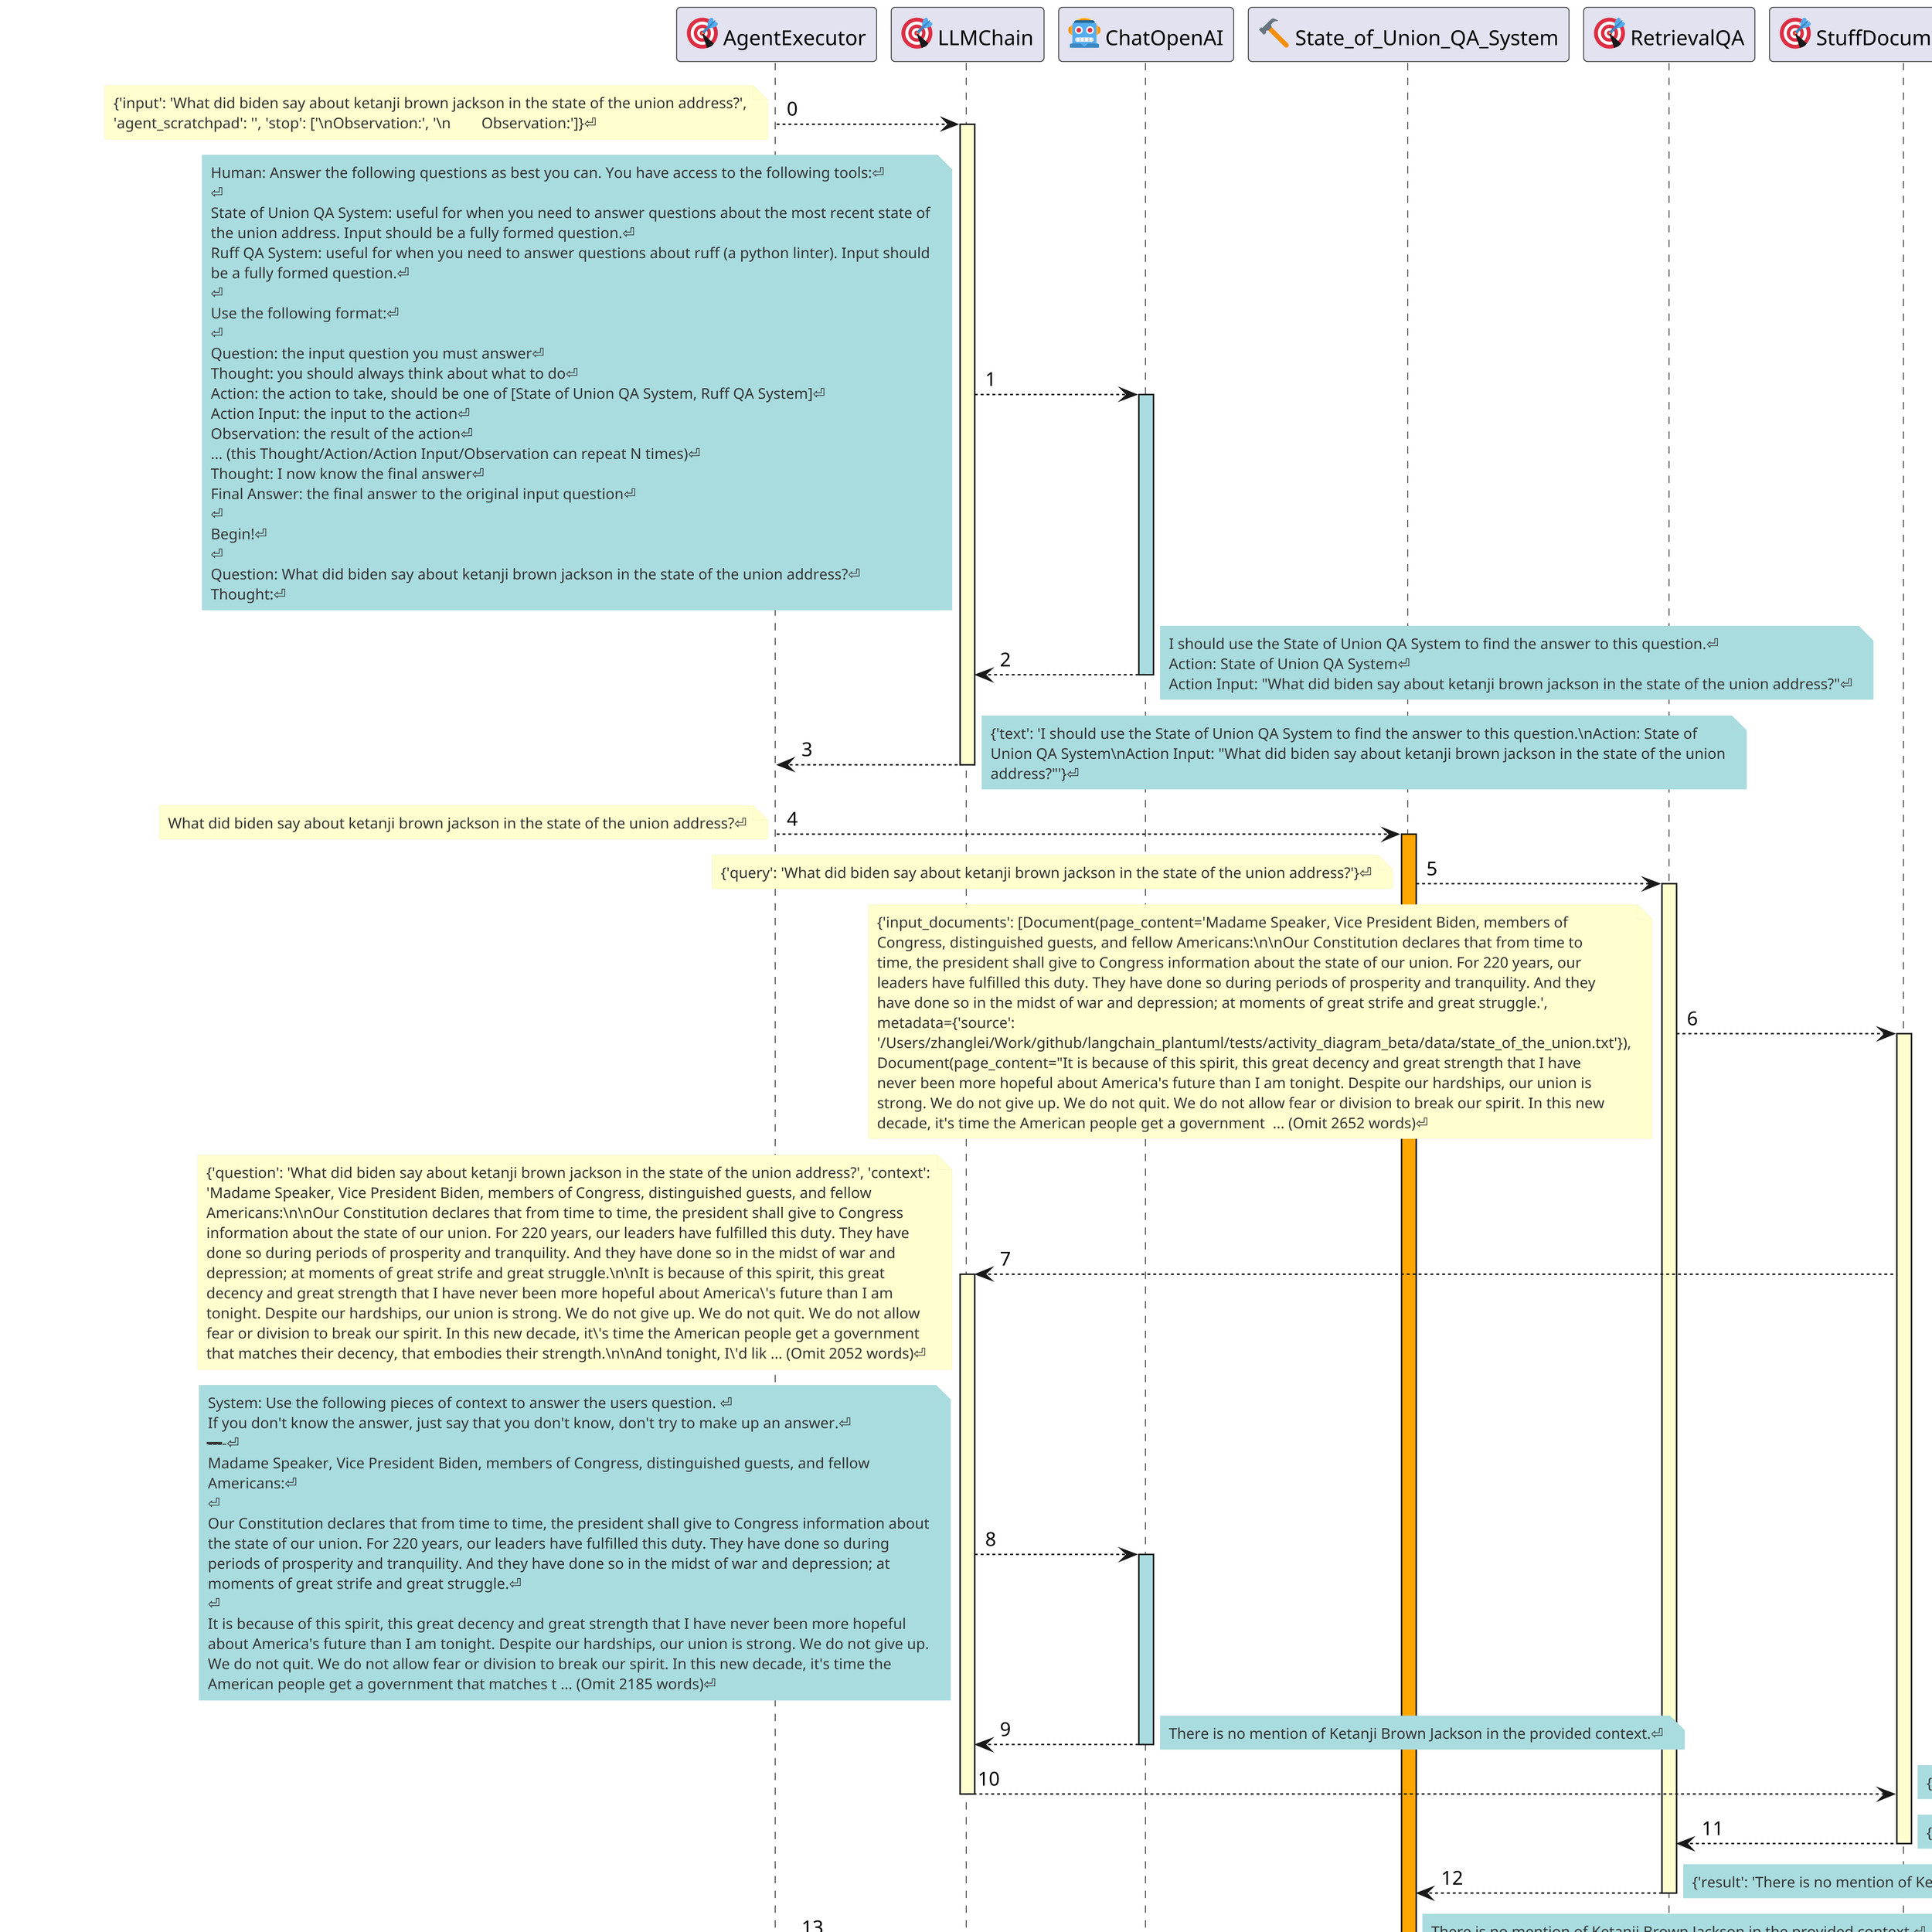 @startuml
skinparam dpi 300
skinparam wrapWidth 500
skinparam shadowing false
skinparam noteFontName Arial
skinparam noteFontSize 10
skinparam noteBackgroundColor #ECECEC
skinparam noteBorderColor #C0C0C0
skinparam noteFontColor #333333
skinparam noteBorderThickness 0
skinparam noteShadowing false
skinparam noteArrow none
participant "<:1f3af:> AgentExecutor" as AgentExecutor
participant "<:1f3af:> LLMChain" as LLMChain
participant "<:1f916:> ChatOpenAI" as ChatOpenAI
participant "<:1f528:> State_of_Union_QA_System" as State_of_Union_QA_System
participant "<:1f3af:> RetrievalQA" as RetrievalQA
participant "<:1f3af:> StuffDocumentsChain" as StuffDocumentsChain
participant "<:1f528:> Ruff_QA_System" as Ruff_QA_System
"AgentExecutor" --> "LLMChain": 0
activate "LLMChain" #FEFECE
note left #FEFECE
{'input': 'What did biden say about ketanji brown jackson in the state of the union address?', 'agent_scratchpad': '', 'stop': ['\nObservation:', '\n\tObservation:']}⏎
end note
"LLMChain" --> "ChatOpenAI": 1
activate "ChatOpenAI" #A9DCDF
note left #A9DCDF
Human: Answer the following questions as best you can. You have access to the following tools:⏎
⏎
State of Union QA System: useful for when you need to answer questions about the most recent state of the union address. Input should be a fully formed question.⏎
Ruff QA System: useful for when you need to answer questions about ruff (a python linter). Input should be a fully formed question.⏎
⏎
Use the following format:⏎
⏎
Question: the input question you must answer⏎
Thought: you should always think about what to do⏎
Action: the action to take, should be one of [State of Union QA System, Ruff QA System]⏎
Action Input: the input to the action⏎
Observation: the result of the action⏎
... (this Thought/Action/Action Input/Observation can repeat N times)⏎
Thought: I now know the final answer⏎
Final Answer: the final answer to the original input question⏎
⏎
Begin!⏎
⏎
Question: What did biden say about ketanji brown jackson in the state of the union address?⏎
Thought:⏎
end note
"ChatOpenAI" --> "LLMChain": 2
deactivate "ChatOpenAI"
note right #A9DCDF
I should use the State of Union QA System to find the answer to this question.⏎
Action: State of Union QA System⏎
Action Input: "What did biden say about ketanji brown jackson in the state of the union address?"⏎
end note
"LLMChain" --> "AgentExecutor": 3
deactivate "LLMChain"
note right #A9DCDF
{'text': 'I should use the State of Union QA System to find the answer to this question.\nAction: State of Union QA System\nAction Input: "What did biden say about ketanji brown jackson in the state of the union address?"'}⏎
end note
"AgentExecutor" --> "State_of_Union_QA_System": 4
activate "State_of_Union_QA_System" #orange
note left #FEFECE
What did biden say about ketanji brown jackson in the state of the union address?⏎
end note
"State_of_Union_QA_System" --> "RetrievalQA": 5
activate "RetrievalQA" #FEFECE
note left #FEFECE
{'query': 'What did biden say about ketanji brown jackson in the state of the union address?'}⏎
end note
"RetrievalQA" --> "StuffDocumentsChain": 6
activate "StuffDocumentsChain" #FEFECE
note left #FEFECE
{'input_documents': [Document(page_content='Madame Speaker, Vice President Biden, members of Congress, distinguished guests, and fellow Americans:\n\nOur Constitution declares that from time to time, the president shall give to Congress information about the state of our union. For 220 years, our leaders have fulfilled this duty. They have done so during periods of prosperity and tranquility. And they have done so in the midst of war and depression; at moments of great strife and great struggle.', metadata={'source': '/Users/zhanglei/Work/github/langchain_plantuml/tests/activity_diagram_beta/data/state_of_the_union.txt'}), Document(page_content="It is because of this spirit, this great decency and great strength that I have never been more hopeful about America's future than I am tonight. Despite our hardships, our union is strong. We do not give up. We do not quit. We do not allow fear or division to break our spirit. In this new decade, it's time the American people get a government  ... (Omit 2652 words)⏎
end note
"StuffDocumentsChain" --> "LLMChain": 7
activate "LLMChain" #FEFECE
note left #FEFECE
{'question': 'What did biden say about ketanji brown jackson in the state of the union address?', 'context': 'Madame Speaker, Vice President Biden, members of Congress, distinguished guests, and fellow Americans:\n\nOur Constitution declares that from time to time, the president shall give to Congress information about the state of our union. For 220 years, our leaders have fulfilled this duty. They have done so during periods of prosperity and tranquility. And they have done so in the midst of war and depression; at moments of great strife and great struggle.\n\nIt is because of this spirit, this great decency and great strength that I have never been more hopeful about America\'s future than I am tonight. Despite our hardships, our union is strong. We do not give up. We do not quit. We do not allow fear or division to break our spirit. In this new decade, it\'s time the American people get a government that matches their decency, that embodies their strength.\n\nAnd tonight, I\'d lik ... (Omit 2052 words)⏎
end note
"LLMChain" --> "ChatOpenAI": 8
activate "ChatOpenAI" #A9DCDF
note left #A9DCDF
System: Use the following pieces of context to answer the users question. ⏎
If you don't know the answer, just say that you don't know, don't try to make up an answer.⏎
----------------⏎
Madame Speaker, Vice President Biden, members of Congress, distinguished guests, and fellow Americans:⏎
⏎
Our Constitution declares that from time to time, the president shall give to Congress information about the state of our union. For 220 years, our leaders have fulfilled this duty. They have done so during periods of prosperity and tranquility. And they have done so in the midst of war and depression; at moments of great strife and great struggle.⏎
⏎
It is because of this spirit, this great decency and great strength that I have never been more hopeful about America's future than I am tonight. Despite our hardships, our union is strong. We do not give up. We do not quit. We do not allow fear or division to break our spirit. In this new decade, it's time the American people get a government that matches t ... (Omit 2185 words)⏎
end note
"ChatOpenAI" --> "LLMChain": 9
deactivate "ChatOpenAI"
note right #A9DCDF
There is no mention of Ketanji Brown Jackson in the provided context.⏎
end note
"LLMChain" --> "StuffDocumentsChain": 10
deactivate "LLMChain"
note right #A9DCDF
{'text': 'There is no mention of Ketanji Brown Jackson in the provided context.'}⏎
end note
"StuffDocumentsChain" --> "RetrievalQA": 11
deactivate "StuffDocumentsChain"
note right #A9DCDF
{'output_text': 'There is no mention of Ketanji Brown Jackson in the provided context.'}⏎
end note
"RetrievalQA" --> "State_of_Union_QA_System": 12
deactivate "RetrievalQA"
note right #A9DCDF
{'result': 'There is no mention of Ketanji Brown Jackson in the provided context.'}⏎
end note
"State_of_Union_QA_System" --> "AgentExecutor": 13
deactivate "State_of_Union_QA_System"
note right #A9DCDF
There is no mention of Ketanji Brown Jackson in the provided context.⏎
end note
"AgentExecutor" --> "LLMChain": 14
activate "LLMChain" #FEFECE
note left #FEFECE
{'input': 'What did biden say about ketanji brown jackson in the state of the union address?', 'agent_scratchpad': 'I should use the State of Union QA System to find the answer to this question.\nAction: State of Union QA System\nAction Input: "What did biden say about ketanji brown jackson in the state of the union address?"\nObservation: There is no mention of Ketanji Brown Jackson in the provided context.\nThought:', 'stop': ['\nObservation:', '\n\tObservation:']}⏎
end note
"LLMChain" --> "ChatOpenAI": 15
activate "ChatOpenAI" #A9DCDF
note left #A9DCDF
Human: Answer the following questions as best you can. You have access to the following tools:⏎
⏎
State of Union QA System: useful for when you need to answer questions about the most recent state of the union address. Input should be a fully formed question.⏎
Ruff QA System: useful for when you need to answer questions about ruff (a python linter). Input should be a fully formed question.⏎
⏎
Use the following format:⏎
⏎
Question: the input question you must answer⏎
Thought: you should always think about what to do⏎
Action: the action to take, should be one of [State of Union QA System, Ruff QA System]⏎
Action Input: the input to the action⏎
Observation: the result of the action⏎
... (this Thought/Action/Action Input/Observation can repeat N times)⏎
Thought: I now know the final answer⏎
Final Answer: the final answer to the original input question⏎
⏎
Begin!⏎
⏎
Question: What did biden say about ketanji brown jackson in the state of the union address?⏎
Thought:I should use the State of Union QA System to  ... (Omit 256 words)⏎
end note
"ChatOpenAI" --> "LLMChain": 16
deactivate "ChatOpenAI"
note right #A9DCDF
I should try another source to find the answer to this question.⏎
Action: Ruff QA System⏎
Action Input: "What did biden say about ketanji brown jackson in the state of the union address?"⏎
end note
"LLMChain" --> "AgentExecutor": 17
deactivate "LLMChain"
note right #A9DCDF
{'text': 'I should try another source to find the answer to this question.\nAction: Ruff QA System\nAction Input: "What did biden say about ketanji brown jackson in the state of the union address?"'}⏎
end note
"AgentExecutor" --> "Ruff_QA_System": 18
activate "Ruff_QA_System" #orange
note left #FEFECE
What did biden say about ketanji brown jackson in the state of the union address?⏎
end note
"Ruff_QA_System" --> "RetrievalQA": 19
activate "RetrievalQA" #FEFECE
note left #FEFECE
{'query': 'What did biden say about ketanji brown jackson in the state of the union address?'}⏎
end note
"RetrievalQA" --> "StuffDocumentsChain": 20
activate "StuffDocumentsChain" #FEFECE
note left #FEFECE
{'input_documents': [Document(page_content="Ruff tried to fix something — but it broke my code?\n\n\nHow can I disable Ruff's color output?\n\n\nContributing", metadata={'source': 'https://beta.ruff.rs/docs/faq/', 'title': 'FAQ - Ruff', 'language': 'en'}), Document(page_content="Note that, in some cases, Ruff uses different rule codes and prefixes than would be found in the\noriginating Flake8 plugins. For example, Ruff uses TID252 to represent the I252 rule from\nflake8-tidy-imports. This helps minimize conflicts across plugins and allows any individual plugin\nto be toggled on or off with a single (e.g.) --select TID, as opposed to --select I2 (to avoid\nconflicts with the isort rules, like I001).\nBeyond the rule set, Ruff's primary limitation vis-à-vis Flake8 is that it does not support custom\nlint rules. (Instead, popular Flake8 plugins are re-implemented in Rust as part of Ruff itself.)\nThere are a few other minor incompatibilities between Ruff and the originating Flake8 plugin ... (Omit 2123 words)⏎
end note
"StuffDocumentsChain" --> "LLMChain": 21
activate "LLMChain" #FEFECE
note left #FEFECE
{'question': 'What did biden say about ketanji brown jackson in the state of the union address?', 'context': 'Ruff tried to fix something — but it broke my code?\n\n\nHow can I disable Ruff\'s color output?\n\n\nContributing\n\nNote that, in some cases, Ruff uses different rule codes and prefixes than would be found in the\noriginating Flake8 plugins. For example, Ruff uses TID252 to represent the I252 rule from\nflake8-tidy-imports. This helps minimize conflicts across plugins and allows any individual plugin\nto be toggled on or off with a single (e.g.) --select TID, as opposed to --select I2 (to avoid\nconflicts with the isort rules, like I001).\nBeyond the rule set, Ruff\'s primary limitation vis-à-vis Flake8 is that it does not support custom\nlint rules. (Instead, popular Flake8 plugins are re-implemented in Rust as part of Ruff itself.)\nThere are a few other minor incompatibilities between Ruff and the originating Flake8 plugins:\n\nRuff doesn\'t implement all the "opinionated" ... (Omit 1639 words)⏎
end note
"LLMChain" --> "ChatOpenAI": 22
activate "ChatOpenAI" #A9DCDF
note left #A9DCDF
System: Use the following pieces of context to answer the users question. ⏎
If you don't know the answer, just say that you don't know, don't try to make up an answer.⏎
----------------⏎
Ruff tried to fix something — but it broke my code?⏎
⏎
⏎
How can I disable Ruff's color output?⏎
⏎
⏎
Contributing⏎
⏎
Note that, in some cases, Ruff uses different rule codes and prefixes than would be found in the⏎
originating Flake8 plugins. For example, Ruff uses TID252 to represent the I252 rule from⏎
flake8-tidy-imports. This helps minimize conflicts across plugins and allows any individual plugin⏎
to be toggled on or off with a single (e.g.) --select TID, as opposed to --select I2 (to avoid⏎
conflicts with the isort rules, like I001).⏎
Beyond the rule set, Ruff's primary limitation vis-à-vis Flake8 is that it does not support custom⏎
lint rules. (Instead, popular Flake8 plugins are re-implemented in Rust as part of Ruff itself.)⏎
There are a few other minor incompatibilities between Ruff and the originating Flake8  ... (Omit 1755 words)⏎
end note
"ChatOpenAI" --> "LLMChain": 23
deactivate "ChatOpenAI"
note right #A9DCDF
I'm sorry, but I don't have access to real-time information or the ability to browse the internet. Therefore, I cannot provide you with the specific details of what President Biden may have said about Ketanji Brown Jackson in the State of the Union address. I would recommend checking reliable news sources or official transcripts for accurate information on the topic.⏎
end note
"LLMChain" --> "StuffDocumentsChain": 24
deactivate "LLMChain"
note right #A9DCDF
{'text': "I'm sorry, but I don't have access to real-time information or the ability to browse the internet. Therefore, I cannot provide you with the specific details of what President Biden may have said about Ketanji Brown Jackson in the State of the Union address. I would recommend checking reliable news sources or official transcripts for accurate information on the topic."}⏎
end note
"StuffDocumentsChain" --> "RetrievalQA": 25
deactivate "StuffDocumentsChain"
note right #A9DCDF
{'output_text': "I'm sorry, but I don't have access to real-time information or the ability to browse the internet. Therefore, I cannot provide you with the specific details of what President Biden may have said about Ketanji Brown Jackson in the State of the Union address. I would recommend checking reliable news sources or official transcripts for accurate information on the topic."}⏎
end note
"RetrievalQA" --> "Ruff_QA_System": 26
deactivate "RetrievalQA"
note right #A9DCDF
{'result': "I'm sorry, but I don't have access to real-time information or the ability to browse the internet. Therefore, I cannot provide you with the specific details of what President Biden may have said about Ketanji Brown Jackson in the State of the Union address. I would recommend checking reliable news sources or official transcripts for accurate information on the topic."}⏎
end note
"Ruff_QA_System" --> "AgentExecutor": 27
deactivate "Ruff_QA_System"
note right #A9DCDF
I'm sorry, but I don't have access to real-time information or the ability to browse the internet. Therefore, I cannot provide you with the specific details of what President Biden may have said about Ketanji Brown Jackson in the State of the Union address. I would recommend checking reliable news sources or official transcripts for accurate information on the topic.⏎
end note
"AgentExecutor" --> "LLMChain": 28
activate "LLMChain" #FEFECE
note left #FEFECE
{'input': 'What did biden say about ketanji brown jackson in the state of the union address?', 'agent_scratchpad': 'I should use the State of Union QA System to find the answer to this question.\nAction: State of Union QA System\nAction Input: "What did biden say about ketanji brown jackson in the state of the union address?"\nObservation: There is no mention of Ketanji Brown Jackson in the provided context.\nThought:I should try another source to find the answer to this question.\nAction: Ruff QA System\nAction Input: "What did biden say about ketanji brown jackson in the state of the union address?"\nObservation: I\'m sorry, but I don\'t have access to real-time information or the ability to browse the internet. Therefore, I cannot provide you with the specific details of what President Biden may have said about Ketanji Brown Jackson in the State of the Union address. I would recommend checking reliable news sources or official transcripts for accurate information on the topic.\nThou ... (Omit 54 words)⏎
end note
"LLMChain" --> "ChatOpenAI": 29
activate "ChatOpenAI" #A9DCDF
note left #A9DCDF
Human: Answer the following questions as best you can. You have access to the following tools:⏎
⏎
State of Union QA System: useful for when you need to answer questions about the most recent state of the union address. Input should be a fully formed question.⏎
Ruff QA System: useful for when you need to answer questions about ruff (a python linter). Input should be a fully formed question.⏎
⏎
Use the following format:⏎
⏎
Question: the input question you must answer⏎
Thought: you should always think about what to do⏎
Action: the action to take, should be one of [State of Union QA System, Ruff QA System]⏎
Action Input: the input to the action⏎
Observation: the result of the action⏎
... (this Thought/Action/Action Input/Observation can repeat N times)⏎
Thought: I now know the final answer⏎
Final Answer: the final answer to the original input question⏎
⏎
Begin!⏎
⏎
Question: What did biden say about ketanji brown jackson in the state of the union address?⏎
Thought:I should use the State of Union QA System to  ... (Omit 833 words)⏎
end note
"ChatOpenAI" --> "LLMChain": 30
deactivate "ChatOpenAI"
note right #A9DCDF
I don't have access to the specific information about what President Biden said about Ketanji Brown Jackson in the State of the Union address. The best course of action would be to check reliable news sources or official transcripts for accurate information on the topic.⏎
Final Answer: I don't have the specific information about what President Biden said about Ketanji Brown Jackson in the State of the Union address.⏎
end note
"LLMChain" --> "AgentExecutor": 31
deactivate "LLMChain"
note right #A9DCDF
{'text': "I don't have access to the specific information about what President Biden said about Ketanji Brown Jackson in the State of the Union address. The best course of action would be to check reliable news sources or official transcripts for accurate information on the topic.\nFinal Answer: I don't have the specific information about what President Biden said about Ketanji Brown Jackson in the State of the Union address."}⏎
end note
note left
* prompt_tokens: 2257 
* completion_tokens: 257 
* total_tokens: 2514
end note
@enduml
